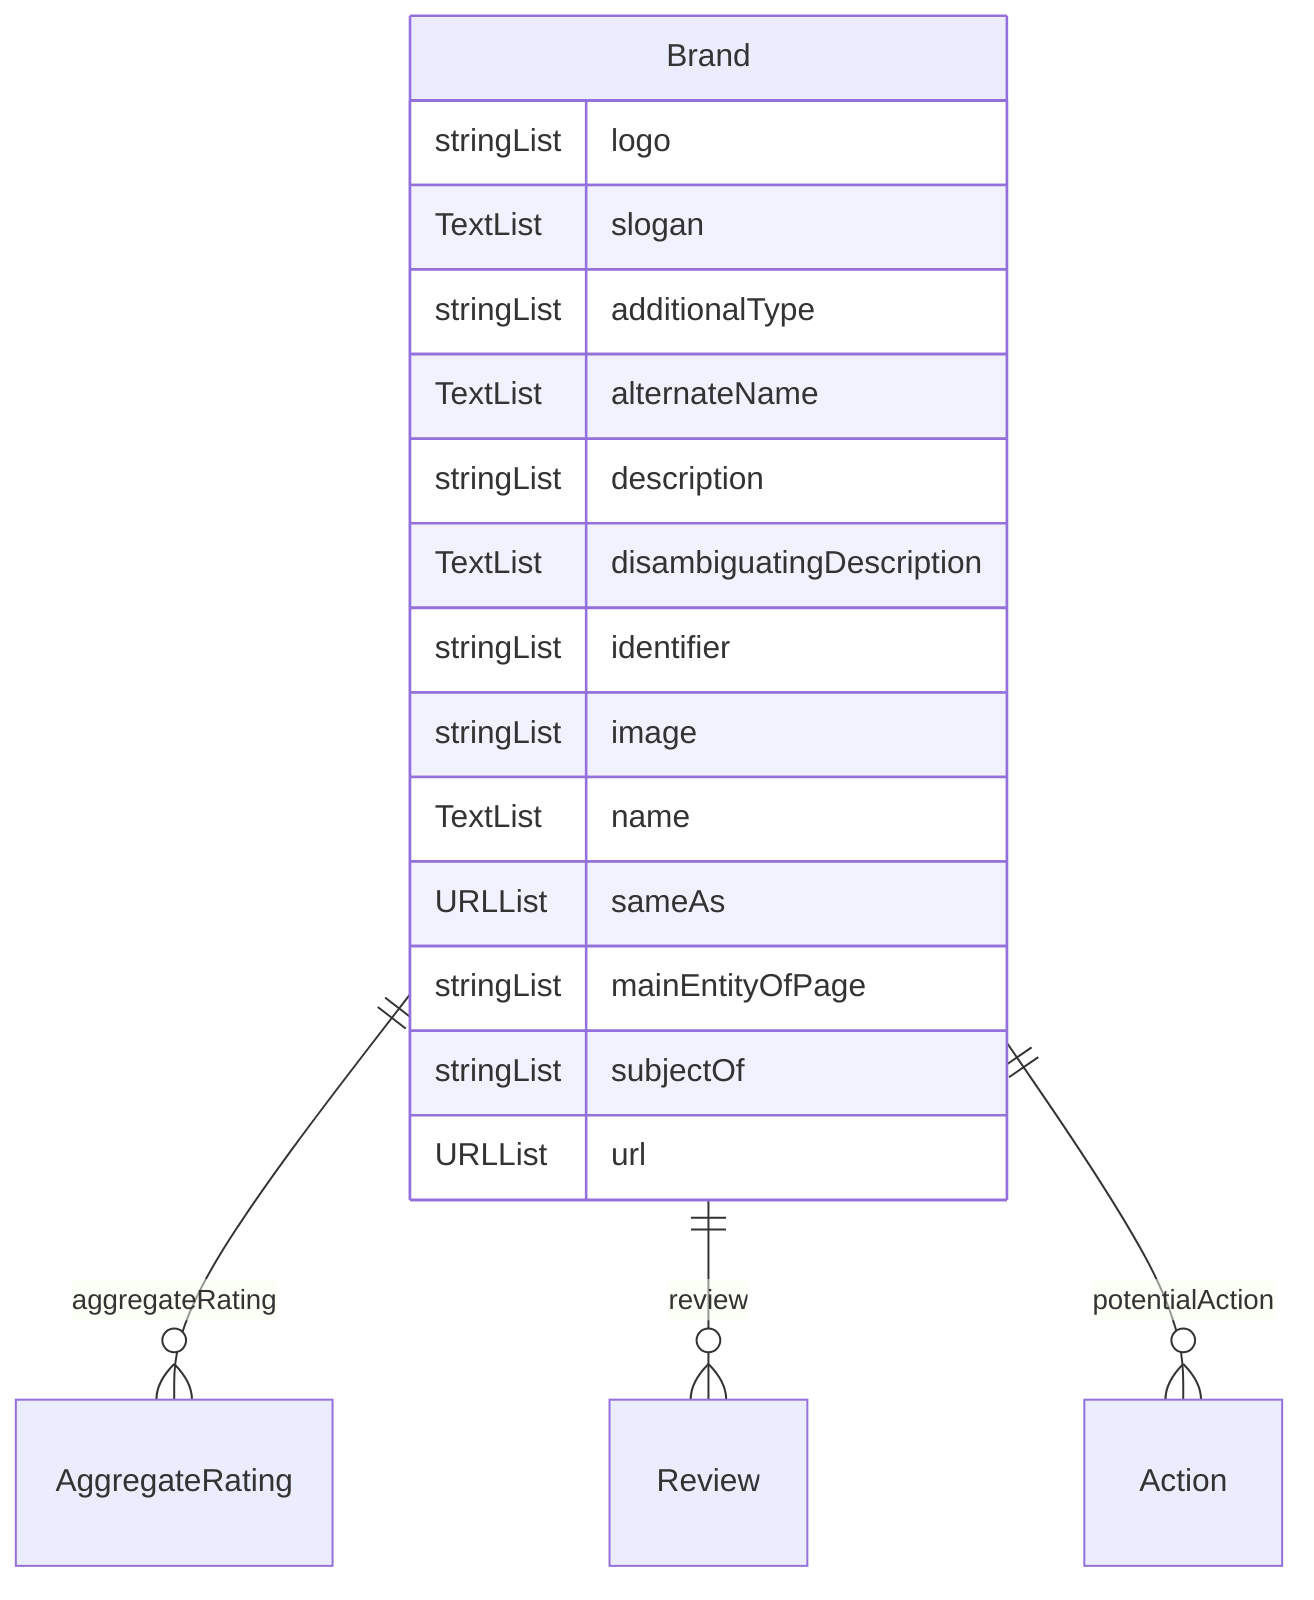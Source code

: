 erDiagram
Brand {
    stringList logo  
    TextList slogan  
    stringList additionalType  
    TextList alternateName  
    stringList description  
    TextList disambiguatingDescription  
    stringList identifier  
    stringList image  
    TextList name  
    URLList sameAs  
    stringList mainEntityOfPage  
    stringList subjectOf  
    URLList url  
}

Brand ||--}o AggregateRating : "aggregateRating"
Brand ||--}o Review : "review"
Brand ||--}o Action : "potentialAction"